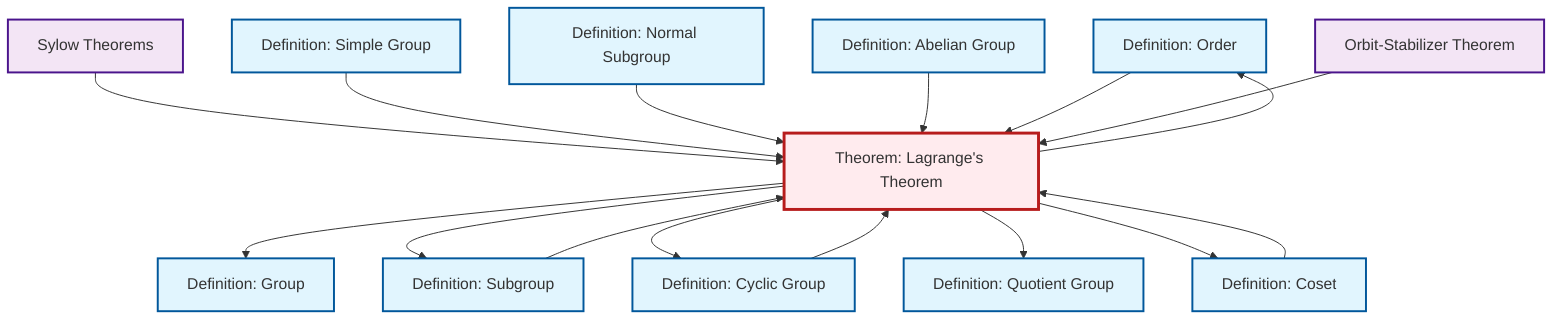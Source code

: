 graph TD
    classDef definition fill:#e1f5fe,stroke:#01579b,stroke-width:2px
    classDef theorem fill:#f3e5f5,stroke:#4a148c,stroke-width:2px
    classDef axiom fill:#fff3e0,stroke:#e65100,stroke-width:2px
    classDef example fill:#e8f5e9,stroke:#1b5e20,stroke-width:2px
    classDef current fill:#ffebee,stroke:#b71c1c,stroke-width:3px
    def-order["Definition: Order"]:::definition
    thm-lagrange["Theorem: Lagrange's Theorem"]:::theorem
    def-group["Definition: Group"]:::definition
    def-quotient-group["Definition: Quotient Group"]:::definition
    thm-sylow["Sylow Theorems"]:::theorem
    def-subgroup["Definition: Subgroup"]:::definition
    def-simple-group["Definition: Simple Group"]:::definition
    def-abelian-group["Definition: Abelian Group"]:::definition
    def-cyclic-group["Definition: Cyclic Group"]:::definition
    thm-orbit-stabilizer["Orbit-Stabilizer Theorem"]:::theorem
    def-normal-subgroup["Definition: Normal Subgroup"]:::definition
    def-coset["Definition: Coset"]:::definition
    thm-lagrange --> def-group
    thm-sylow --> thm-lagrange
    def-simple-group --> thm-lagrange
    thm-lagrange --> def-subgroup
    def-subgroup --> thm-lagrange
    def-normal-subgroup --> thm-lagrange
    def-abelian-group --> thm-lagrange
    thm-lagrange --> def-cyclic-group
    thm-lagrange --> def-quotient-group
    def-order --> thm-lagrange
    def-cyclic-group --> thm-lagrange
    def-coset --> thm-lagrange
    thm-lagrange --> def-order
    thm-lagrange --> def-coset
    thm-orbit-stabilizer --> thm-lagrange
    class thm-lagrange current